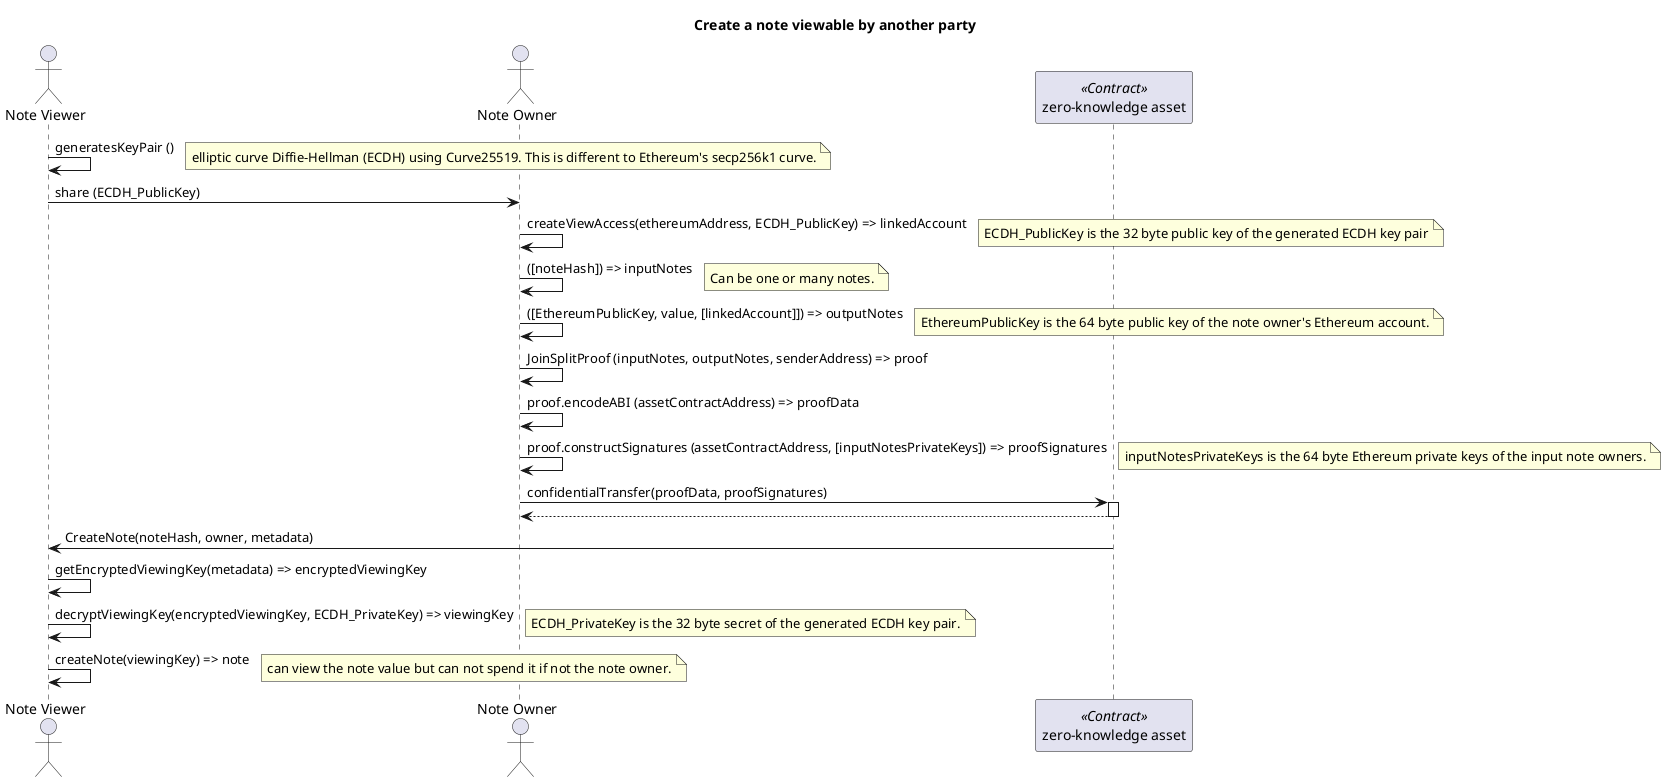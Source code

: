 @startuml

title Create a note viewable by another party

actor "Note Viewer" as viewer
actor "Note Owner" as owner
participant asset as "zero-knowledge asset" <<Contract>>

viewer -> viewer : generatesKeyPair ()
note right : elliptic curve Diffie–Hellman (ECDH) using Curve25519. This is different to Ethereum's secp256k1 curve.
viewer -> owner : share (ECDH_PublicKey)

owner -> owner : createViewAccess(ethereumAddress, ECDH_PublicKey) => linkedAccount
note right : ECDH_PublicKey is the 32 byte public key of the generated ECDH key pair
owner -> owner : ([noteHash]) => inputNotes
note right : Can be one or many notes.
owner -> owner : ([EthereumPublicKey, value, [linkedAccount]]) => outputNotes
note right : EthereumPublicKey is the 64 byte public key of the note owner's Ethereum account.
owner -> owner : JoinSplitProof (inputNotes, outputNotes, senderAddress) => proof
owner -> owner : proof.encodeABI (assetContractAddress) => proofData
owner -> owner : proof.constructSignatures (assetContractAddress, [inputNotesPrivateKeys]) => proofSignatures
note right : inputNotesPrivateKeys is the 64 byte Ethereum private keys of the input note owners.
owner -> asset : confidentialTransfer(proofData, proofSignatures)
activate asset
return

asset -> viewer : CreateNote(noteHash, owner, metadata)
viewer -> viewer : getEncryptedViewingKey(metadata) => encryptedViewingKey
viewer -> viewer : decryptViewingKey(encryptedViewingKey, ECDH_PrivateKey) => viewingKey
note right : ECDH_PrivateKey is the 32 byte secret of the generated ECDH key pair.
viewer -> viewer : createNote(viewingKey) => note
note right : can view the note value but can not spend it if not the note owner.

@enduml
